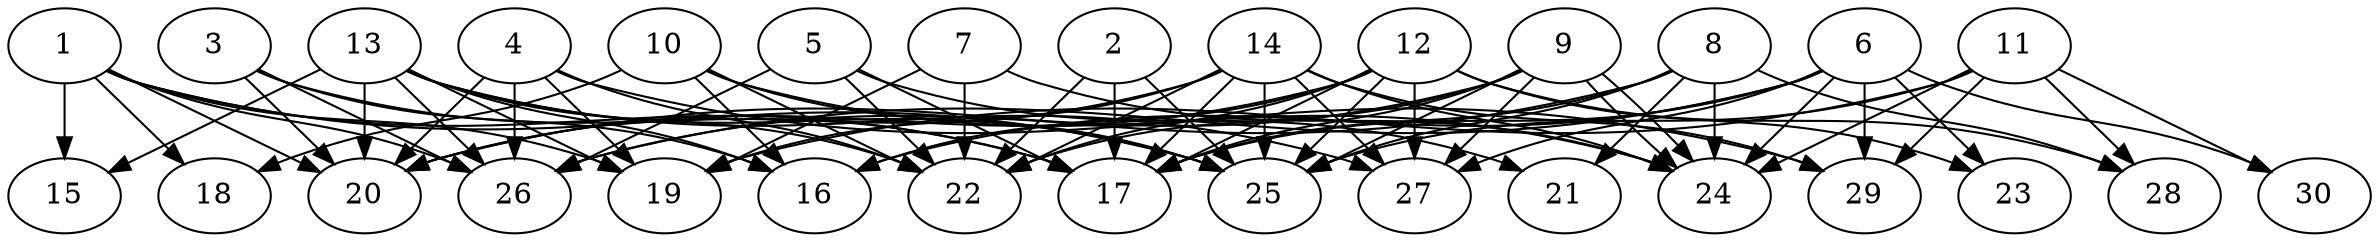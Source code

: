 // DAG automatically generated by daggen at Thu Oct  3 14:04:19 2019
// ./daggen --dot -n 30 --ccr 0.5 --fat 0.9 --regular 0.5 --density 0.6 --mindata 5242880 --maxdata 52428800 
digraph G {
  1 [size="92237824", alpha="0.17", expect_size="46118912"] 
  1 -> 15 [size ="46118912"]
  1 -> 17 [size ="46118912"]
  1 -> 18 [size ="46118912"]
  1 -> 19 [size ="46118912"]
  1 -> 20 [size ="46118912"]
  1 -> 25 [size ="46118912"]
  1 -> 26 [size ="46118912"]
  2 [size="96006144", alpha="0.12", expect_size="48003072"] 
  2 -> 17 [size ="48003072"]
  2 -> 22 [size ="48003072"]
  2 -> 25 [size ="48003072"]
  3 [size="80306176", alpha="0.01", expect_size="40153088"] 
  3 -> 16 [size ="40153088"]
  3 -> 17 [size ="40153088"]
  3 -> 20 [size ="40153088"]
  3 -> 26 [size ="40153088"]
  4 [size="32370688", alpha="0.17", expect_size="16185344"] 
  4 -> 19 [size ="16185344"]
  4 -> 20 [size ="16185344"]
  4 -> 22 [size ="16185344"]
  4 -> 26 [size ="16185344"]
  4 -> 29 [size ="16185344"]
  5 [size="23513088", alpha="0.12", expect_size="11756544"] 
  5 -> 17 [size ="11756544"]
  5 -> 21 [size ="11756544"]
  5 -> 22 [size ="11756544"]
  5 -> 26 [size ="11756544"]
  6 [size="82808832", alpha="0.17", expect_size="41404416"] 
  6 -> 16 [size ="41404416"]
  6 -> 17 [size ="41404416"]
  6 -> 23 [size ="41404416"]
  6 -> 24 [size ="41404416"]
  6 -> 26 [size ="41404416"]
  6 -> 27 [size ="41404416"]
  6 -> 29 [size ="41404416"]
  6 -> 30 [size ="41404416"]
  7 [size="57380864", alpha="0.04", expect_size="28690432"] 
  7 -> 19 [size ="28690432"]
  7 -> 22 [size ="28690432"]
  7 -> 24 [size ="28690432"]
  8 [size="46770176", alpha="0.15", expect_size="23385088"] 
  8 -> 17 [size ="23385088"]
  8 -> 20 [size ="23385088"]
  8 -> 21 [size ="23385088"]
  8 -> 24 [size ="23385088"]
  8 -> 25 [size ="23385088"]
  8 -> 28 [size ="23385088"]
  9 [size="98551808", alpha="0.05", expect_size="49275904"] 
  9 -> 17 [size ="49275904"]
  9 -> 22 [size ="49275904"]
  9 -> 24 [size ="49275904"]
  9 -> 24 [size ="49275904"]
  9 -> 25 [size ="49275904"]
  9 -> 26 [size ="49275904"]
  9 -> 27 [size ="49275904"]
  10 [size="63240192", alpha="0.09", expect_size="31620096"] 
  10 -> 16 [size ="31620096"]
  10 -> 18 [size ="31620096"]
  10 -> 22 [size ="31620096"]
  10 -> 24 [size ="31620096"]
  10 -> 25 [size ="31620096"]
  11 [size="96563200", alpha="0.17", expect_size="48281600"] 
  11 -> 19 [size ="48281600"]
  11 -> 24 [size ="48281600"]
  11 -> 25 [size ="48281600"]
  11 -> 28 [size ="48281600"]
  11 -> 29 [size ="48281600"]
  11 -> 30 [size ="48281600"]
  12 [size="80459776", alpha="0.00", expect_size="40229888"] 
  12 -> 16 [size ="40229888"]
  12 -> 17 [size ="40229888"]
  12 -> 20 [size ="40229888"]
  12 -> 22 [size ="40229888"]
  12 -> 23 [size ="40229888"]
  12 -> 25 [size ="40229888"]
  12 -> 27 [size ="40229888"]
  12 -> 28 [size ="40229888"]
  13 [size="41601024", alpha="0.07", expect_size="20800512"] 
  13 -> 15 [size ="20800512"]
  13 -> 16 [size ="20800512"]
  13 -> 19 [size ="20800512"]
  13 -> 20 [size ="20800512"]
  13 -> 22 [size ="20800512"]
  13 -> 25 [size ="20800512"]
  13 -> 26 [size ="20800512"]
  13 -> 27 [size ="20800512"]
  14 [size="47177728", alpha="0.03", expect_size="23588864"] 
  14 -> 17 [size ="23588864"]
  14 -> 19 [size ="23588864"]
  14 -> 20 [size ="23588864"]
  14 -> 22 [size ="23588864"]
  14 -> 24 [size ="23588864"]
  14 -> 25 [size ="23588864"]
  14 -> 27 [size ="23588864"]
  14 -> 29 [size ="23588864"]
  15 [size="33460224", alpha="0.12", expect_size="16730112"] 
  16 [size="88655872", alpha="0.13", expect_size="44327936"] 
  17 [size="75790336", alpha="0.10", expect_size="37895168"] 
  18 [size="94484480", alpha="0.07", expect_size="47242240"] 
  19 [size="71940096", alpha="0.12", expect_size="35970048"] 
  20 [size="95735808", alpha="0.16", expect_size="47867904"] 
  21 [size="42569728", alpha="0.19", expect_size="21284864"] 
  22 [size="27832320", alpha="0.19", expect_size="13916160"] 
  23 [size="28088320", alpha="0.14", expect_size="14044160"] 
  24 [size="62859264", alpha="0.14", expect_size="31429632"] 
  25 [size="75454464", alpha="0.16", expect_size="37727232"] 
  26 [size="35481600", alpha="0.14", expect_size="17740800"] 
  27 [size="95348736", alpha="0.02", expect_size="47674368"] 
  28 [size="48087040", alpha="0.17", expect_size="24043520"] 
  29 [size="80637952", alpha="0.11", expect_size="40318976"] 
  30 [size="40699904", alpha="0.16", expect_size="20349952"] 
}
